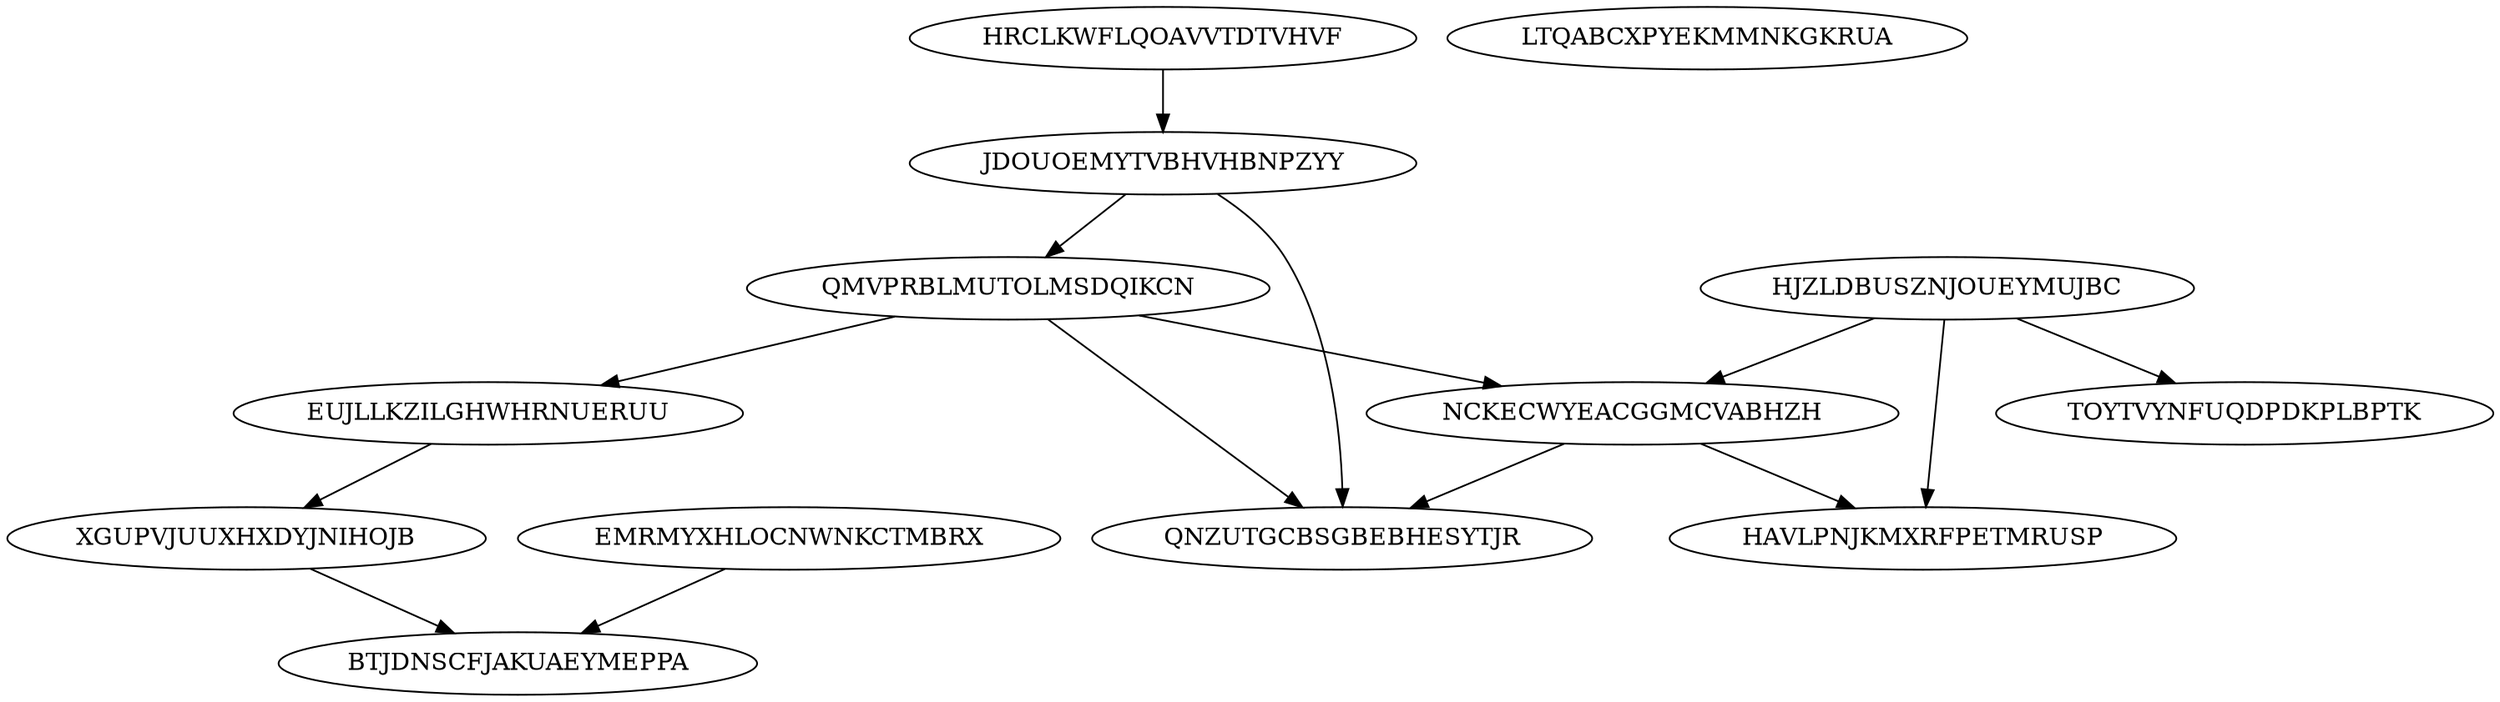 digraph N13M14 {
	HJZLDBUSZNJOUEYMUJBC	[Weight=19];
	HRCLKWFLQOAVVTDTVHVF	[Weight=10];
	JDOUOEMYTVBHVHBNPZYY	[Weight=15];
	LTQABCXPYEKMMNKGKRUA	[Weight=19];
	QMVPRBLMUTOLMSDQIKCN	[Weight=18];
	NCKECWYEACGGMCVABHZH	[Weight=13];
	QNZUTGCBSGBEBHESYTJR	[Weight=18];
	HAVLPNJKMXRFPETMRUSP	[Weight=14];
	EMRMYXHLOCNWNKCTMBRX	[Weight=14];
	EUJLLKZILGHWHRNUERUU	[Weight=15];
	XGUPVJUUXHXDYJNIHOJB	[Weight=16];
	BTJDNSCFJAKUAEYMEPPA	[Weight=12];
	TOYTVYNFUQDPDKPLBPTK	[Weight=20];
	XGUPVJUUXHXDYJNIHOJB -> BTJDNSCFJAKUAEYMEPPA [Weight=18];
	EMRMYXHLOCNWNKCTMBRX -> BTJDNSCFJAKUAEYMEPPA [Weight=19];
	QMVPRBLMUTOLMSDQIKCN -> NCKECWYEACGGMCVABHZH [Weight=18];
	HJZLDBUSZNJOUEYMUJBC -> HAVLPNJKMXRFPETMRUSP [Weight=18];
	QMVPRBLMUTOLMSDQIKCN -> QNZUTGCBSGBEBHESYTJR [Weight=14];
	NCKECWYEACGGMCVABHZH -> HAVLPNJKMXRFPETMRUSP [Weight=15];
	HRCLKWFLQOAVVTDTVHVF -> JDOUOEMYTVBHVHBNPZYY [Weight=17];
	NCKECWYEACGGMCVABHZH -> QNZUTGCBSGBEBHESYTJR [Weight=18];
	JDOUOEMYTVBHVHBNPZYY -> QMVPRBLMUTOLMSDQIKCN [Weight=10];
	HJZLDBUSZNJOUEYMUJBC -> TOYTVYNFUQDPDKPLBPTK [Weight=10];
	EUJLLKZILGHWHRNUERUU -> XGUPVJUUXHXDYJNIHOJB [Weight=19];
	JDOUOEMYTVBHVHBNPZYY -> QNZUTGCBSGBEBHESYTJR [Weight=13];
	HJZLDBUSZNJOUEYMUJBC -> NCKECWYEACGGMCVABHZH [Weight=20];
	QMVPRBLMUTOLMSDQIKCN -> EUJLLKZILGHWHRNUERUU [Weight=16];
}
